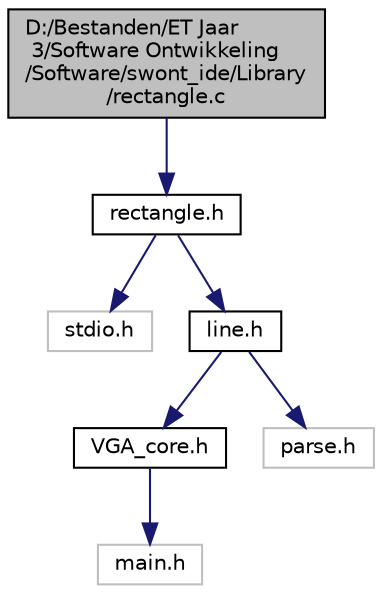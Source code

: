 digraph "D:/Bestanden/ET Jaar 3/Software Ontwikkeling/Software/swont_ide/Library/rectangle.c"
{
 // LATEX_PDF_SIZE
  edge [fontname="Helvetica",fontsize="10",labelfontname="Helvetica",labelfontsize="10"];
  node [fontname="Helvetica",fontsize="10",shape=record];
  Node1 [label="D:/Bestanden/ET Jaar\l 3/Software Ontwikkeling\l/Software/swont_ide/Library\l/rectangle.c",height=0.2,width=0.4,color="black", fillcolor="grey75", style="filled", fontcolor="black",tooltip="This file contains all API function responsible for drawing a rectangle on the screen."];
  Node1 -> Node2 [color="midnightblue",fontsize="10",style="solid"];
  Node2 [label="rectangle.h",height=0.2,width=0.4,color="black", fillcolor="white", style="filled",URL="$rectangle_8h.html",tooltip="This file contains all the needed defines for the rectangle drawing functions."];
  Node2 -> Node3 [color="midnightblue",fontsize="10",style="solid"];
  Node3 [label="stdio.h",height=0.2,width=0.4,color="grey75", fillcolor="white", style="filled",tooltip=" "];
  Node2 -> Node4 [color="midnightblue",fontsize="10",style="solid"];
  Node4 [label="line.h",height=0.2,width=0.4,color="black", fillcolor="white", style="filled",URL="$line_8h.html",tooltip="This file contains all API function responsible for drawing the different bitmaps."];
  Node4 -> Node5 [color="midnightblue",fontsize="10",style="solid"];
  Node5 [label="VGA_core.h",height=0.2,width=0.4,color="black", fillcolor="white", style="filled",URL="$_v_g_a__core_8h.html",tooltip="This file is the headerfile of VGA_core.c."];
  Node5 -> Node6 [color="midnightblue",fontsize="10",style="solid"];
  Node6 [label="main.h",height=0.2,width=0.4,color="grey75", fillcolor="white", style="filled",tooltip=" "];
  Node4 -> Node7 [color="midnightblue",fontsize="10",style="solid"];
  Node7 [label="parse.h",height=0.2,width=0.4,color="grey75", fillcolor="white", style="filled",tooltip=" "];
}
